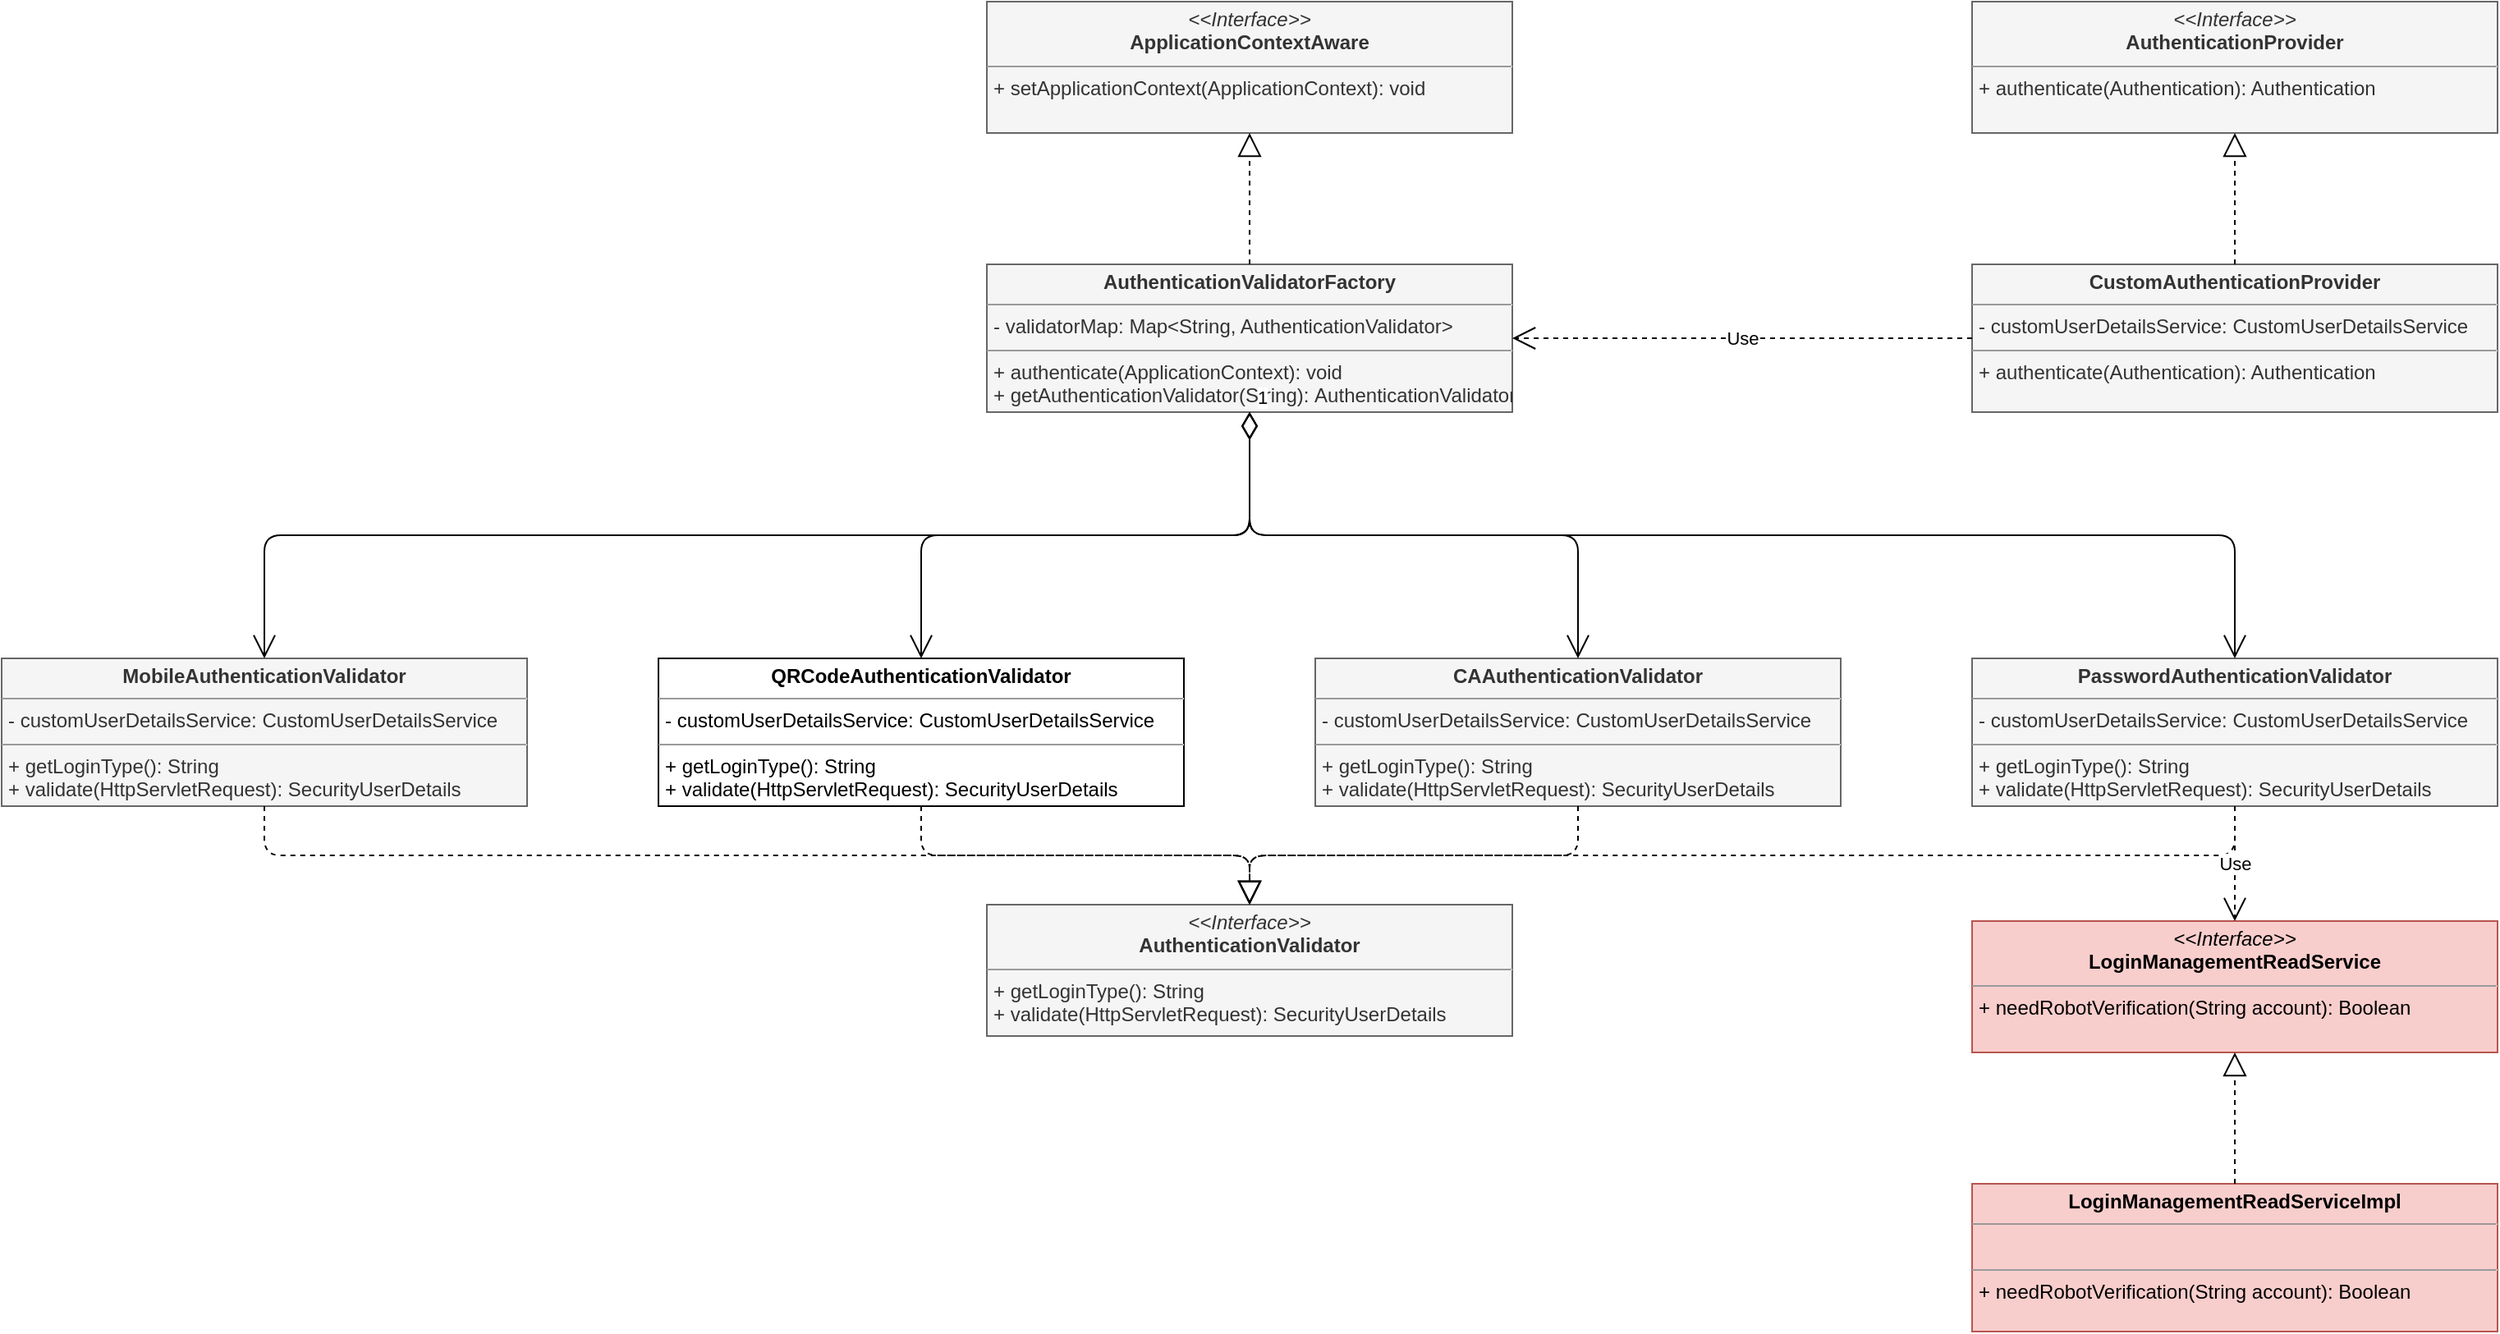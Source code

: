 <mxfile version="13.8.2" type="github">
  <diagram id="C5RBs43oDa-KdzZeNtuy" name="Page-1">
    <mxGraphModel dx="946" dy="1638" grid="1" gridSize="10" guides="1" tooltips="1" connect="1" arrows="1" fold="1" page="1" pageScale="1" pageWidth="827" pageHeight="1169" math="0" shadow="0">
      <root>
        <mxCell id="WIyWlLk6GJQsqaUBKTNV-0" />
        <mxCell id="WIyWlLk6GJQsqaUBKTNV-1" parent="WIyWlLk6GJQsqaUBKTNV-0" />
        <mxCell id="b2I01wWd0jscvMlN2_ew-0" value="&lt;p style=&quot;margin: 0px ; margin-top: 4px ; text-align: center&quot;&gt;&lt;i&gt;&amp;lt;&amp;lt;Interface&amp;gt;&amp;gt;&lt;/i&gt;&lt;br&gt;&lt;b&gt;AuthenticationValidator&lt;/b&gt;&lt;/p&gt;&lt;hr size=&quot;1&quot;&gt;&lt;p style=&quot;margin: 0px ; margin-left: 4px&quot;&gt;+ getLoginType(): String&lt;br&gt;+ validate(HttpServletRequest): SecurityUserDetails&lt;/p&gt;" style="verticalAlign=top;align=left;overflow=fill;fontSize=12;fontFamily=Helvetica;html=1;fillColor=#f5f5f5;strokeColor=#666666;fontColor=#333333;" parent="WIyWlLk6GJQsqaUBKTNV-1" vertex="1">
          <mxGeometry x="680" y="350" width="320" height="80" as="geometry" />
        </mxCell>
        <mxCell id="b2I01wWd0jscvMlN2_ew-1" value="&lt;p style=&quot;margin: 0px ; margin-top: 4px ; text-align: center&quot;&gt;&lt;b&gt;PasswordAuthenticationValidator&lt;/b&gt;&lt;br&gt;&lt;/p&gt;&lt;hr size=&quot;1&quot;&gt;&lt;p style=&quot;margin: 0px ; margin-left: 4px&quot;&gt;- customUserDetailsService: CustomUserDetailsService&lt;/p&gt;&lt;hr size=&quot;1&quot;&gt;&lt;p style=&quot;margin: 0px ; margin-left: 4px&quot;&gt;+ getLoginType(): String&lt;br&gt;+ validate(HttpServletRequest): SecurityUserDetails&lt;br&gt;&lt;/p&gt;&lt;p style=&quot;margin: 0px ; margin-left: 4px&quot;&gt;&lt;br&gt;&lt;/p&gt;" style="verticalAlign=top;align=left;overflow=fill;fontSize=12;fontFamily=Helvetica;html=1;fillColor=#f5f5f5;strokeColor=#666666;fontColor=#333333;" parent="WIyWlLk6GJQsqaUBKTNV-1" vertex="1">
          <mxGeometry x="1280" y="200" width="320" height="90" as="geometry" />
        </mxCell>
        <mxCell id="b2I01wWd0jscvMlN2_ew-2" value="&lt;p style=&quot;margin: 0px ; margin-top: 4px ; text-align: center&quot;&gt;&lt;b&gt;CAAuthenticationValidator&lt;/b&gt;&lt;br&gt;&lt;/p&gt;&lt;hr size=&quot;1&quot;&gt;&lt;p style=&quot;margin: 0px ; margin-left: 4px&quot;&gt;- customUserDetailsService: CustomUserDetailsService&lt;/p&gt;&lt;hr size=&quot;1&quot;&gt;&lt;p style=&quot;margin: 0px ; margin-left: 4px&quot;&gt;+ getLoginType(): String&lt;br&gt;+ validate(HttpServletRequest): SecurityUserDetails&lt;br&gt;&lt;/p&gt;&lt;p style=&quot;margin: 0px ; margin-left: 4px&quot;&gt;&lt;br&gt;&lt;/p&gt;" style="verticalAlign=top;align=left;overflow=fill;fontSize=12;fontFamily=Helvetica;html=1;fillColor=#f5f5f5;strokeColor=#666666;fontColor=#333333;" parent="WIyWlLk6GJQsqaUBKTNV-1" vertex="1">
          <mxGeometry x="880" y="200" width="320" height="90" as="geometry" />
        </mxCell>
        <mxCell id="b2I01wWd0jscvMlN2_ew-3" value="&lt;p style=&quot;margin: 0px ; margin-top: 4px ; text-align: center&quot;&gt;&lt;b&gt;MobileAuthenticationValidator&lt;/b&gt;&lt;br&gt;&lt;/p&gt;&lt;hr size=&quot;1&quot;&gt;&lt;p style=&quot;margin: 0px ; margin-left: 4px&quot;&gt;- customUserDetailsService: CustomUserDetailsService&lt;/p&gt;&lt;hr size=&quot;1&quot;&gt;&lt;p style=&quot;margin: 0px ; margin-left: 4px&quot;&gt;+ getLoginType(): String&lt;br&gt;+ validate(HttpServletRequest): SecurityUserDetails&lt;br&gt;&lt;/p&gt;&lt;p style=&quot;margin: 0px ; margin-left: 4px&quot;&gt;&lt;br&gt;&lt;/p&gt;" style="verticalAlign=top;align=left;overflow=fill;fontSize=12;fontFamily=Helvetica;html=1;fillColor=#f5f5f5;strokeColor=#666666;fontColor=#333333;" parent="WIyWlLk6GJQsqaUBKTNV-1" vertex="1">
          <mxGeometry x="80" y="200" width="320" height="90" as="geometry" />
        </mxCell>
        <mxCell id="b2I01wWd0jscvMlN2_ew-4" value="&lt;p style=&quot;margin: 0px ; margin-top: 4px ; text-align: center&quot;&gt;&lt;b&gt;QRCodeAuthenticationValidator&lt;/b&gt;&lt;br&gt;&lt;/p&gt;&lt;hr size=&quot;1&quot;&gt;&lt;p style=&quot;margin: 0px ; margin-left: 4px&quot;&gt;- customUserDetailsService: CustomUserDetailsService&lt;/p&gt;&lt;hr size=&quot;1&quot;&gt;&lt;p style=&quot;margin: 0px ; margin-left: 4px&quot;&gt;+ getLoginType(): String&lt;br&gt;+ validate(HttpServletRequest): SecurityUserDetails&lt;br&gt;&lt;/p&gt;&lt;p style=&quot;margin: 0px ; margin-left: 4px&quot;&gt;&lt;br&gt;&lt;/p&gt;" style="verticalAlign=top;align=left;overflow=fill;fontSize=12;fontFamily=Helvetica;html=1;" parent="WIyWlLk6GJQsqaUBKTNV-1" vertex="1">
          <mxGeometry x="480" y="200" width="320" height="90" as="geometry" />
        </mxCell>
        <mxCell id="b2I01wWd0jscvMlN2_ew-7" value="" style="endArrow=block;dashed=1;endFill=0;endSize=12;html=1;exitX=0.5;exitY=1;exitDx=0;exitDy=0;entryX=0.5;entryY=0;entryDx=0;entryDy=0;edgeStyle=elbowEdgeStyle;elbow=vertical;" parent="WIyWlLk6GJQsqaUBKTNV-1" source="b2I01wWd0jscvMlN2_ew-3" target="b2I01wWd0jscvMlN2_ew-0" edge="1">
          <mxGeometry width="160" relative="1" as="geometry">
            <mxPoint x="210" y="340" as="sourcePoint" />
            <mxPoint x="370" y="340" as="targetPoint" />
          </mxGeometry>
        </mxCell>
        <mxCell id="b2I01wWd0jscvMlN2_ew-8" value="" style="endArrow=block;dashed=1;endFill=0;endSize=12;html=1;exitX=0.5;exitY=1;exitDx=0;exitDy=0;entryX=0.5;entryY=0;entryDx=0;entryDy=0;edgeStyle=orthogonalEdgeStyle;" parent="WIyWlLk6GJQsqaUBKTNV-1" source="b2I01wWd0jscvMlN2_ew-4" target="b2I01wWd0jscvMlN2_ew-0" edge="1">
          <mxGeometry width="160" relative="1" as="geometry">
            <mxPoint x="520" y="320" as="sourcePoint" />
            <mxPoint x="450" y="320" as="targetPoint" />
          </mxGeometry>
        </mxCell>
        <mxCell id="b2I01wWd0jscvMlN2_ew-9" value="&lt;p style=&quot;margin: 0px ; margin-top: 4px ; text-align: center&quot;&gt;&lt;i&gt;&amp;lt;&amp;lt;Interface&amp;gt;&amp;gt;&lt;/i&gt;&lt;br&gt;&lt;b&gt;AuthenticationProvider&lt;/b&gt;&lt;br&gt;&lt;/p&gt;&lt;hr size=&quot;1&quot;&gt;&lt;p style=&quot;margin: 0px ; margin-left: 4px&quot;&gt;+ authenticate(Authentication): Authentication&lt;/p&gt;" style="verticalAlign=top;align=left;overflow=fill;fontSize=12;fontFamily=Helvetica;html=1;fillColor=#f5f5f5;strokeColor=#666666;fontColor=#333333;" parent="WIyWlLk6GJQsqaUBKTNV-1" vertex="1">
          <mxGeometry x="1280" y="-200" width="320" height="80" as="geometry" />
        </mxCell>
        <mxCell id="b2I01wWd0jscvMlN2_ew-10" value="&lt;p style=&quot;margin: 0px ; margin-top: 4px ; text-align: center&quot;&gt;&lt;b&gt;CustomAuthenticationProvider&lt;/b&gt;&lt;br&gt;&lt;/p&gt;&lt;hr size=&quot;1&quot;&gt;&lt;p style=&quot;margin: 0px ; margin-left: 4px&quot;&gt;- customUserDetailsService: CustomUserDetailsService&lt;/p&gt;&lt;hr size=&quot;1&quot;&gt;&lt;p style=&quot;margin: 0px ; margin-left: 4px&quot;&gt;+ authenticate(Authentication): Authentication&lt;br&gt;&lt;/p&gt;&lt;p style=&quot;margin: 0px ; margin-left: 4px&quot;&gt;&lt;br&gt;&lt;/p&gt;" style="verticalAlign=top;align=left;overflow=fill;fontSize=12;fontFamily=Helvetica;html=1;fillColor=#f5f5f5;strokeColor=#666666;fontColor=#333333;" parent="WIyWlLk6GJQsqaUBKTNV-1" vertex="1">
          <mxGeometry x="1280" y="-40" width="320" height="90" as="geometry" />
        </mxCell>
        <mxCell id="b2I01wWd0jscvMlN2_ew-11" value="&lt;p style=&quot;margin: 0px ; margin-top: 4px ; text-align: center&quot;&gt;&lt;b&gt;AuthenticationValidatorFactory&lt;/b&gt;&lt;br&gt;&lt;/p&gt;&lt;hr size=&quot;1&quot;&gt;&lt;p style=&quot;margin: 0px ; margin-left: 4px&quot;&gt;- validatorMap: Map&amp;lt;String, AuthenticationValidator&amp;gt;&lt;/p&gt;&lt;hr size=&quot;1&quot;&gt;&lt;p style=&quot;margin: 0px ; margin-left: 4px&quot;&gt;+ authenticate(ApplicationContext): void&lt;br&gt;&lt;/p&gt;&lt;p style=&quot;margin: 0px ; margin-left: 4px&quot;&gt;+&amp;nbsp;getAuthenticationValidator(String):&amp;nbsp;AuthenticationValidator&lt;/p&gt;&lt;p style=&quot;margin: 0px ; margin-left: 4px&quot;&gt;&lt;br&gt;&lt;/p&gt;" style="verticalAlign=top;align=left;overflow=fill;fontSize=12;fontFamily=Helvetica;html=1;fillColor=#f5f5f5;strokeColor=#666666;fontColor=#333333;" parent="WIyWlLk6GJQsqaUBKTNV-1" vertex="1">
          <mxGeometry x="680" y="-40" width="320" height="90" as="geometry" />
        </mxCell>
        <mxCell id="b2I01wWd0jscvMlN2_ew-12" value="&lt;p style=&quot;margin: 0px ; margin-top: 4px ; text-align: center&quot;&gt;&lt;i&gt;&amp;lt;&amp;lt;Interface&amp;gt;&amp;gt;&lt;/i&gt;&lt;br&gt;&lt;b&gt;ApplicationContextAware&lt;/b&gt;&lt;br&gt;&lt;/p&gt;&lt;hr size=&quot;1&quot;&gt;&lt;p style=&quot;margin: 0px ; margin-left: 4px&quot;&gt;+ setApplicationContext(ApplicationContext): void&lt;/p&gt;" style="verticalAlign=top;align=left;overflow=fill;fontSize=12;fontFamily=Helvetica;html=1;fillColor=#f5f5f5;strokeColor=#666666;fontColor=#333333;" parent="WIyWlLk6GJQsqaUBKTNV-1" vertex="1">
          <mxGeometry x="680" y="-200" width="320" height="80" as="geometry" />
        </mxCell>
        <mxCell id="b2I01wWd0jscvMlN2_ew-15" value="" style="endArrow=block;dashed=1;endFill=0;endSize=12;html=1;exitX=0.5;exitY=0;exitDx=0;exitDy=0;entryX=0.5;entryY=1;entryDx=0;entryDy=0;" parent="WIyWlLk6GJQsqaUBKTNV-1" source="b2I01wWd0jscvMlN2_ew-11" target="b2I01wWd0jscvMlN2_ew-12" edge="1">
          <mxGeometry width="160" relative="1" as="geometry">
            <mxPoint x="1000" y="-110" as="sourcePoint" />
            <mxPoint x="1160" y="-110" as="targetPoint" />
          </mxGeometry>
        </mxCell>
        <mxCell id="b2I01wWd0jscvMlN2_ew-16" value="" style="endArrow=block;dashed=1;endFill=0;endSize=12;html=1;exitX=0.5;exitY=0;exitDx=0;exitDy=0;entryX=0.5;entryY=1;entryDx=0;entryDy=0;" parent="WIyWlLk6GJQsqaUBKTNV-1" source="b2I01wWd0jscvMlN2_ew-10" target="b2I01wWd0jscvMlN2_ew-9" edge="1">
          <mxGeometry width="160" relative="1" as="geometry">
            <mxPoint x="1489" y="-60" as="sourcePoint" />
            <mxPoint x="1649" y="-60" as="targetPoint" />
          </mxGeometry>
        </mxCell>
        <mxCell id="b2I01wWd0jscvMlN2_ew-17" value="Use" style="endArrow=open;endSize=12;dashed=1;html=1;entryX=1;entryY=0.5;entryDx=0;entryDy=0;exitX=0;exitY=0.5;exitDx=0;exitDy=0;" parent="WIyWlLk6GJQsqaUBKTNV-1" source="b2I01wWd0jscvMlN2_ew-10" target="b2I01wWd0jscvMlN2_ew-11" edge="1">
          <mxGeometry width="160" relative="1" as="geometry">
            <mxPoint x="1200" y="100" as="sourcePoint" />
            <mxPoint x="1360" y="100" as="targetPoint" />
          </mxGeometry>
        </mxCell>
        <mxCell id="b2I01wWd0jscvMlN2_ew-18" value="" style="endArrow=block;dashed=1;endFill=0;endSize=12;html=1;entryX=0.5;entryY=0;entryDx=0;entryDy=0;exitX=0.5;exitY=1;exitDx=0;exitDy=0;edgeStyle=elbowEdgeStyle;elbow=vertical;" parent="WIyWlLk6GJQsqaUBKTNV-1" source="b2I01wWd0jscvMlN2_ew-2" target="b2I01wWd0jscvMlN2_ew-0" edge="1">
          <mxGeometry width="160" relative="1" as="geometry">
            <mxPoint x="1140" y="390" as="sourcePoint" />
            <mxPoint x="1300" y="390" as="targetPoint" />
          </mxGeometry>
        </mxCell>
        <mxCell id="b2I01wWd0jscvMlN2_ew-19" value="" style="endArrow=block;dashed=1;endFill=0;endSize=12;html=1;entryX=0.5;entryY=0;entryDx=0;entryDy=0;exitX=0.5;exitY=1;exitDx=0;exitDy=0;edgeStyle=elbowEdgeStyle;elbow=vertical;" parent="WIyWlLk6GJQsqaUBKTNV-1" source="b2I01wWd0jscvMlN2_ew-1" target="b2I01wWd0jscvMlN2_ew-0" edge="1">
          <mxGeometry width="160" relative="1" as="geometry">
            <mxPoint x="1210" y="390" as="sourcePoint" />
            <mxPoint x="1370" y="390" as="targetPoint" />
          </mxGeometry>
        </mxCell>
        <mxCell id="b2I01wWd0jscvMlN2_ew-20" value="1" style="endArrow=open;html=1;endSize=12;startArrow=diamondThin;startSize=14;startFill=0;edgeStyle=orthogonalEdgeStyle;align=left;verticalAlign=bottom;exitX=0.5;exitY=1;exitDx=0;exitDy=0;" parent="WIyWlLk6GJQsqaUBKTNV-1" source="b2I01wWd0jscvMlN2_ew-11" target="b2I01wWd0jscvMlN2_ew-4" edge="1">
          <mxGeometry x="-1" y="3" relative="1" as="geometry">
            <mxPoint x="650" y="110" as="sourcePoint" />
            <mxPoint x="810" y="110" as="targetPoint" />
          </mxGeometry>
        </mxCell>
        <mxCell id="b2I01wWd0jscvMlN2_ew-21" value="1" style="endArrow=open;html=1;endSize=12;startArrow=diamondThin;startSize=14;startFill=0;edgeStyle=orthogonalEdgeStyle;align=left;verticalAlign=bottom;entryX=0.5;entryY=0;entryDx=0;entryDy=0;exitX=0.5;exitY=1;exitDx=0;exitDy=0;" parent="WIyWlLk6GJQsqaUBKTNV-1" source="b2I01wWd0jscvMlN2_ew-11" target="b2I01wWd0jscvMlN2_ew-2" edge="1">
          <mxGeometry x="-1" y="3" relative="1" as="geometry">
            <mxPoint x="1040" y="50" as="sourcePoint" />
            <mxPoint x="1220" y="130" as="targetPoint" />
          </mxGeometry>
        </mxCell>
        <mxCell id="b2I01wWd0jscvMlN2_ew-23" value="1" style="endArrow=open;html=1;endSize=12;startArrow=diamondThin;startSize=14;startFill=0;edgeStyle=orthogonalEdgeStyle;align=left;verticalAlign=bottom;exitX=0.5;exitY=1;exitDx=0;exitDy=0;entryX=0.5;entryY=0;entryDx=0;entryDy=0;" parent="WIyWlLk6GJQsqaUBKTNV-1" source="b2I01wWd0jscvMlN2_ew-11" target="b2I01wWd0jscvMlN2_ew-1" edge="1">
          <mxGeometry x="-1" y="3" relative="1" as="geometry">
            <mxPoint x="1320" y="130" as="sourcePoint" />
            <mxPoint x="1480" y="130" as="targetPoint" />
          </mxGeometry>
        </mxCell>
        <mxCell id="b2I01wWd0jscvMlN2_ew-24" value="1" style="endArrow=open;html=1;endSize=12;startArrow=diamondThin;startSize=14;startFill=0;edgeStyle=orthogonalEdgeStyle;align=left;verticalAlign=bottom;entryX=0.5;entryY=0;entryDx=0;entryDy=0;exitX=0.5;exitY=1;exitDx=0;exitDy=0;" parent="WIyWlLk6GJQsqaUBKTNV-1" source="b2I01wWd0jscvMlN2_ew-11" target="b2I01wWd0jscvMlN2_ew-3" edge="1">
          <mxGeometry x="-1" y="3" relative="1" as="geometry">
            <mxPoint x="490" y="90" as="sourcePoint" />
            <mxPoint x="650" y="90" as="targetPoint" />
          </mxGeometry>
        </mxCell>
        <mxCell id="FJhTbBFv4Yk3Eer9kuss-0" value="&lt;p style=&quot;margin: 0px ; margin-top: 4px ; text-align: center&quot;&gt;&lt;i&gt;&amp;lt;&amp;lt;Interface&amp;gt;&amp;gt;&lt;/i&gt;&lt;br&gt;&lt;b&gt;LoginManagementReadService&lt;/b&gt;&lt;br&gt;&lt;/p&gt;&lt;hr size=&quot;1&quot;&gt;&lt;p style=&quot;margin: 0px ; margin-left: 4px&quot;&gt;+ needRobotVerification(String account): Boolean&lt;/p&gt;" style="verticalAlign=top;align=left;overflow=fill;fontSize=12;fontFamily=Helvetica;html=1;fillColor=#f8cecc;strokeColor=#b85450;" vertex="1" parent="WIyWlLk6GJQsqaUBKTNV-1">
          <mxGeometry x="1280" y="360" width="320" height="80" as="geometry" />
        </mxCell>
        <mxCell id="FJhTbBFv4Yk3Eer9kuss-1" value="&lt;p style=&quot;margin: 0px ; margin-top: 4px ; text-align: center&quot;&gt;&lt;b&gt;LoginManagementReadServiceImpl&lt;/b&gt;&lt;br&gt;&lt;/p&gt;&lt;hr size=&quot;1&quot;&gt;&lt;p style=&quot;margin: 0px ; margin-left: 4px&quot;&gt;&lt;br&gt;&lt;/p&gt;&lt;hr size=&quot;1&quot;&gt;&lt;p style=&quot;margin: 0px ; margin-left: 4px&quot;&gt;+ needRobotVerification(String account): Boolean&lt;br&gt;&lt;/p&gt;&lt;p style=&quot;margin: 0px ; margin-left: 4px&quot;&gt;&lt;br&gt;&lt;/p&gt;" style="verticalAlign=top;align=left;overflow=fill;fontSize=12;fontFamily=Helvetica;html=1;fillColor=#f8cecc;strokeColor=#b85450;" vertex="1" parent="WIyWlLk6GJQsqaUBKTNV-1">
          <mxGeometry x="1280" y="520" width="320" height="90" as="geometry" />
        </mxCell>
        <mxCell id="FJhTbBFv4Yk3Eer9kuss-2" value="" style="endArrow=block;dashed=1;endFill=0;endSize=12;html=1;exitX=0.5;exitY=0;exitDx=0;exitDy=0;entryX=0.5;entryY=1;entryDx=0;entryDy=0;" edge="1" parent="WIyWlLk6GJQsqaUBKTNV-1" source="FJhTbBFv4Yk3Eer9kuss-1" target="FJhTbBFv4Yk3Eer9kuss-0">
          <mxGeometry width="160" relative="1" as="geometry">
            <mxPoint x="1489" y="500" as="sourcePoint" />
            <mxPoint x="1649" y="500" as="targetPoint" />
          </mxGeometry>
        </mxCell>
        <mxCell id="FJhTbBFv4Yk3Eer9kuss-3" value="Use" style="endArrow=open;endSize=12;dashed=1;html=1;exitX=0.5;exitY=1;exitDx=0;exitDy=0;entryX=0.5;entryY=0;entryDx=0;entryDy=0;" edge="1" parent="WIyWlLk6GJQsqaUBKTNV-1" source="b2I01wWd0jscvMlN2_ew-1" target="FJhTbBFv4Yk3Eer9kuss-0">
          <mxGeometry width="160" relative="1" as="geometry">
            <mxPoint x="1040" y="490" as="sourcePoint" />
            <mxPoint x="1200" y="490" as="targetPoint" />
          </mxGeometry>
        </mxCell>
      </root>
    </mxGraphModel>
  </diagram>
</mxfile>
